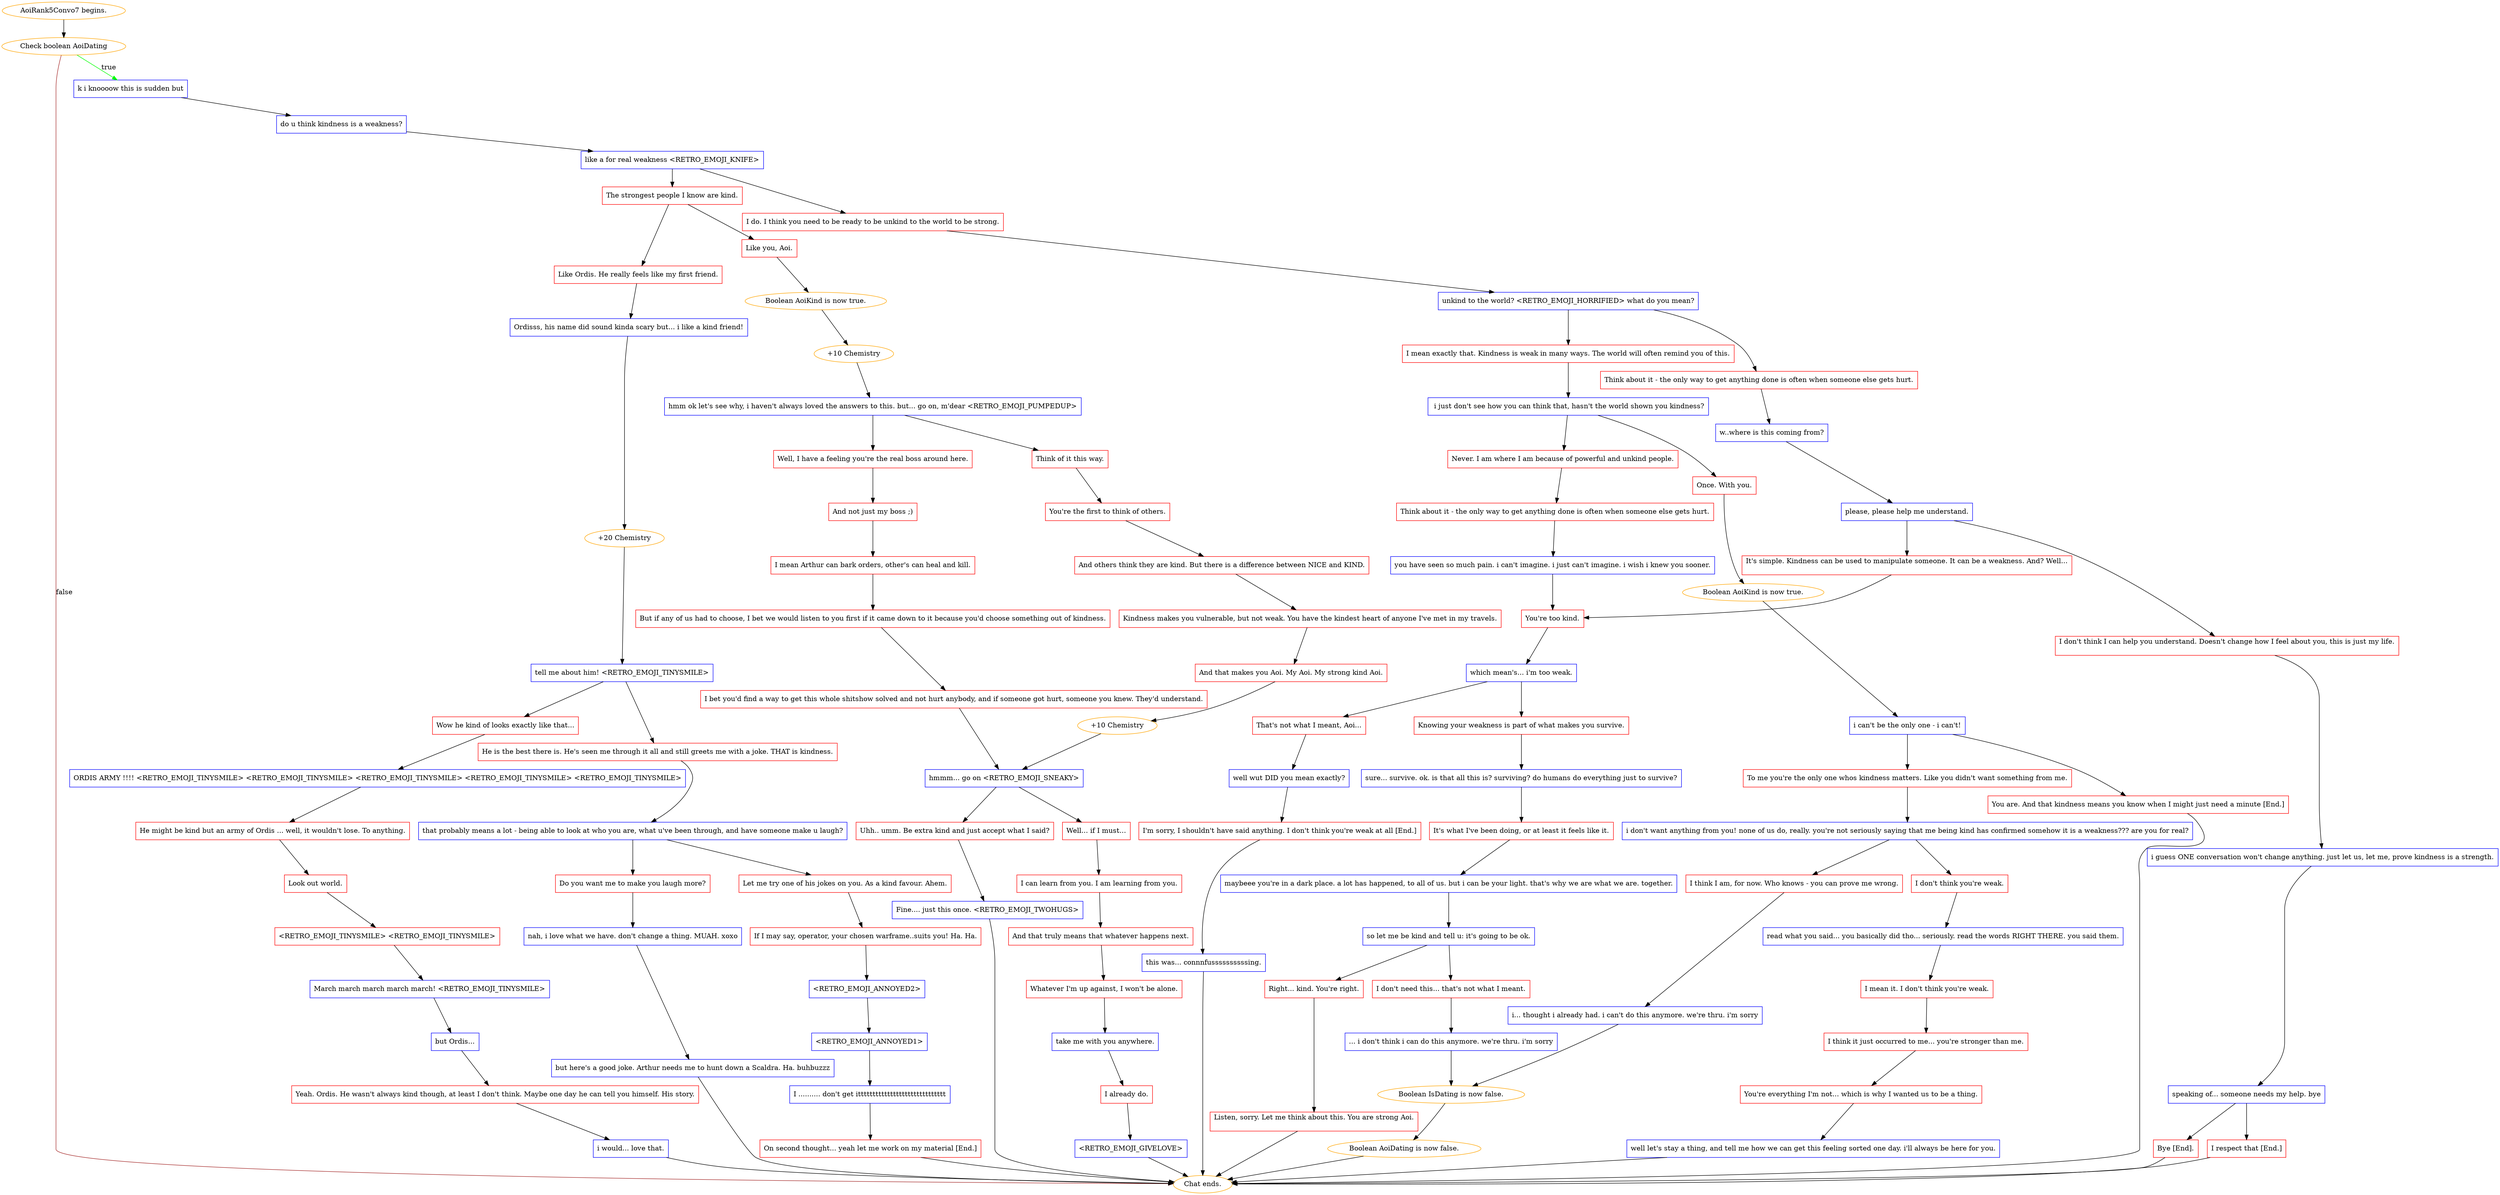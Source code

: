 digraph {
	"AoiRank5Convo7 begins." [color=orange];
		"AoiRank5Convo7 begins." -> 1319;
	1319 [label="Check boolean AoiDating",color=orange];
		1319 -> 1321 [label=true,color=green];
		1319 -> "Chat ends." [label=false,color=brown];
	1321 [label="k i knoooow this is sudden but",shape=box,color=blue];
		1321 -> 1322;
	"Chat ends." [color=orange];
	1322 [label="do u think kindness is a weakness?",shape=box,color=blue];
		1322 -> 1323;
	1323 [label="like a for real weakness <RETRO_EMOJI_KNIFE>",shape=box,color=blue];
		1323 -> 1324;
		1323 -> 1325;
	1324 [label="The strongest people I know are kind.",shape=box,color=red];
		1324 -> 1326;
		1324 -> 1329;
	1325 [label="I do. I think you need to be ready to be unkind to the world to be strong.",shape=box,color=red];
		1325 -> 1380;
	1326 [label="Like you, Aoi.",shape=box,color=red];
		1326 -> "/EE/Types/Engine/SetBooleanDialogueNode:AoiKind:1331";
	1329 [label="Like Ordis. He really feels like my first friend.",shape=box,color=red];
		1329 -> 1354;
	1380 [label="unkind to the world? <RETRO_EMOJI_HORRIFIED> what do you mean?",shape=box,color=blue];
		1380 -> 1381;
		1380 -> 1382;
	"/EE/Types/Engine/SetBooleanDialogueNode:AoiKind:1331" [label="Boolean AoiKind is now true.",color=orange];
		"/EE/Types/Engine/SetBooleanDialogueNode:AoiKind:1331" -> 1331;
	1354 [label="Ordisss, his name did sound kinda scary but... i like a kind friend!",shape=box,color=blue];
		1354 -> 1355;
	1381 [label="I mean exactly that. Kindness is weak in many ways. The world will often remind you of this.",shape=box,color=red];
		1381 -> 1383;
	1382 [label="Think about it - the only way to get anything done is often when someone else gets hurt.",shape=box,color=red];
		1382 -> 1384;
	1331 [label="+10 Chemistry",color=orange];
		1331 -> 1330;
	1355 [label="+20 Chemistry",color=orange];
		1355 -> 1356;
	1383 [label=" i just don't see how you can think that, hasn't the world shown you kindness?",shape=box,color=blue];
		1383 -> 1385;
		1383 -> 1386;
	1384 [label="w..where is this coming from?",shape=box,color=blue];
		1384 -> 1428;
	1330 [label="hmm ok let's see why, i haven't always loved the answers to this. but... go on, m'dear <RETRO_EMOJI_PUMPEDUP>",shape=box,color=blue];
		1330 -> 1332;
		1330 -> 1333;
	1356 [label="tell me about him! <RETRO_EMOJI_TINYSMILE>",shape=box,color=blue];
		1356 -> 1357;
		1356 -> 1359;
	1385 [label="Once. With you.",shape=box,color=red];
		1385 -> "/EE/Types/Engine/SetBooleanDialogueNode:AoiKind:1389";
	1386 [label="Never. I am where I am because of powerful and unkind people.",shape=box,color=red];
		1386 -> 1406;
	1428 [label="please, please help me understand.",shape=box,color=blue];
		1428 -> 1429;
		1428 -> 1430;
	1332 [label="Think of it this way.",shape=box,color=red];
		1332 -> 1334;
	1333 [label="Well, I have a feeling you're the real boss around here.",shape=box,color=red];
		1333 -> 1335;
	1357 [label="Wow he kind of looks exactly like that...",shape=box,color=red];
		1357 -> 1358;
	1359 [label="He is the best there is. He's seen me through it all and still greets me with a joke. THAT is kindness.",shape=box,color=red];
		1359 -> 1360;
	"/EE/Types/Engine/SetBooleanDialogueNode:AoiKind:1389" [label="Boolean AoiKind is now true.",color=orange];
		"/EE/Types/Engine/SetBooleanDialogueNode:AoiKind:1389" -> 1389;
	1406 [label="Think about it - the only way to get anything done is often when someone else gets hurt.",shape=box,color=red];
		1406 -> 1407;
	1429 [label="It's simple. Kindness can be used to manipulate someone. It can be a weakness. And? Well...
",shape=box,color=red];
		1429 -> 1408;
	1430 [label="I don't think I can help you understand. Doesn't change how I feel about you, this is just my life.
",shape=box,color=red];
		1430 -> 1431;
	1334 [label="You're the first to think of others.",shape=box,color=red];
		1334 -> 1336;
	1335 [label="And not just my boss ;)",shape=box,color=red];
		1335 -> 1337;
	1358 [label="ORDIS ARMY !!!! <RETRO_EMOJI_TINYSMILE> <RETRO_EMOJI_TINYSMILE> <RETRO_EMOJI_TINYSMILE> <RETRO_EMOJI_TINYSMILE> <RETRO_EMOJI_TINYSMILE>",shape=box,color=blue];
		1358 -> 1361;
	1360 [label="that probably means a lot - being able to look at who you are, what u've been through, and have someone make u laugh?",shape=box,color=blue];
		1360 -> 1369;
		1360 -> 1370;
	1389 [label="i can't be the only one - i can't!",shape=box,color=blue];
		1389 -> 1390;
		1389 -> 1391;
	1407 [label="you have seen so much pain. i can't imagine. i just can't imagine. i wish i knew you sooner.",shape=box,color=blue];
		1407 -> 1408;
	1408 [label="You're too kind.",shape=box,color=red];
		1408 -> 1409;
	1431 [label="i guess ONE conversation won't change anything. just let us, let me, prove kindness is a strength.",shape=box,color=blue];
		1431 -> 1432;
	1336 [label="And others think they are kind. But there is a difference between NICE and KIND.",shape=box,color=red];
		1336 -> 1338;
	1337 [label="I mean Arthur can bark orders, other's can heal and kill.",shape=box,color=red];
		1337 -> 1339;
	1361 [label="He might be kind but an army of Ordis ... well, it wouldn't lose. To anything.",shape=box,color=red];
		1361 -> 1362;
	1369 [label="Do you want me to make you laugh more?",shape=box,color=red];
		1369 -> 1371;
	1370 [label="Let me try one of his jokes on you. As a kind favour. Ahem.",shape=box,color=red];
		1370 -> 1374;
	1390 [label="To me you're the only one whos kindness matters. Like you didn't want something from me.",shape=box,color=red];
		1390 -> 1393;
	1391 [label="You are. And that kindness means you know when I might just need a minute [End.]",shape=box,color=red];
		1391 -> "Chat ends.";
	1409 [label="which mean's... i'm too weak.",shape=box,color=blue];
		1409 -> 1410;
		1409 -> 1411;
	1432 [label="speaking of... someone needs my help. bye",shape=box,color=blue];
		1432 -> 1433;
		1432 -> 1434;
	1338 [label="Kindness makes you vulnerable, but not weak. You have the kindest heart of anyone I've met in my travels.",shape=box,color=red];
		1338 -> 1438;
	1339 [label="But if any of us had to choose, I bet we would listen to you first if it came down to it because you'd choose something out of kindness.",shape=box,color=red];
		1339 -> 1341;
	1362 [label="Look out world.",shape=box,color=red];
		1362 -> 1363;
	1371 [label="nah, i love what we have. don't change a thing. MUAH. xoxo",shape=box,color=blue];
		1371 -> 1372;
	1374 [label="If I may say, operator, your chosen warframe..suits you! Ha. Ha.",shape=box,color=red];
		1374 -> 1375;
	1393 [label="i don't want anything from you! none of us do, really. you're not seriously saying that me being kind has confirmed somehow it is a weakness??? are you for real?",shape=box,color=blue];
		1393 -> 1394;
		1393 -> 1395;
	1410 [label="That's not what I meant, Aoi...",shape=box,color=red];
		1410 -> 1412;
	1411 [label="Knowing your weakness is part of what makes you survive.",shape=box,color=red];
		1411 -> 1416;
	1433 [label="I respect that [End.]",shape=box,color=red];
		1433 -> "Chat ends.";
	1434 [label="Bye [End].",shape=box,color=red];
		1434 -> "Chat ends.";
	1438 [label="And that makes you Aoi. My Aoi. My strong kind Aoi.",shape=box,color=red];
		1438 -> 1340;
	1341 [label="I bet you'd find a way to get this whole shitshow solved and not hurt anybody, and if someone got hurt, someone you knew. They'd understand.",shape=box,color=red];
		1341 -> 1342;
	1363 [label="<RETRO_EMOJI_TINYSMILE> <RETRO_EMOJI_TINYSMILE>",shape=box,color=red];
		1363 -> 1364;
	1372 [label="but here's a good joke. Arthur needs me to hunt down a Scaldra. Ha. buhbuzzz",shape=box,color=blue];
		1372 -> "Chat ends.";
	1375 [label="<RETRO_EMOJI_ANNOYED2>",shape=box,color=blue];
		1375 -> 1376;
	1394 [label="I think I am, for now. Who knows - you can prove me wrong.",shape=box,color=red];
		1394 -> 1396;
	1395 [label="I don't think you're weak.",shape=box,color=red];
		1395 -> 1400;
	1412 [label="well wut DID you mean exactly?",shape=box,color=blue];
		1412 -> 1413;
	1416 [label="sure... survive. ok. is that all this is? surviving? do humans do everything just to survive?",shape=box,color=blue];
		1416 -> 1417;
	1340 [label="+10 Chemistry",color=orange];
		1340 -> 1342;
	1342 [label="hmmm... go on <RETRO_EMOJI_SNEAKY>",shape=box,color=blue];
		1342 -> 1343;
		1342 -> 1344;
	1364 [label="March march march march march! <RETRO_EMOJI_TINYSMILE>",shape=box,color=blue];
		1364 -> 1365;
	1376 [label="<RETRO_EMOJI_ANNOYED1>",shape=box,color=blue];
		1376 -> 1377;
	1396 [label="i... thought i already had. i can't do this anymore. we're thru. i'm sorry",shape=box,color=blue];
		1396 -> "/EE/Types/Engine/ResetBooleanDialogueNode:IsDating:/EE/Types/Engine/ResetBooleanDialogueNode:AoiDating:Chat ends.";
	1400 [label="read what you said... you basically did tho... seriously. read the words RIGHT THERE. you said them.",shape=box,color=blue];
		1400 -> 1401;
	1413 [label="I'm sorry, I shouldn't have said anything. I don't think you're weak at all [End.]",shape=box,color=red];
		1413 -> 1414;
	1417 [label="It's what I've been doing, or at least it feels like it.",shape=box,color=red];
		1417 -> 1418;
	1343 [label="Uhh.. umm. Be extra kind and just accept what I said?",shape=box,color=red];
		1343 -> 1345;
	1344 [label="Well... if I must...",shape=box,color=red];
		1344 -> 1347;
	1365 [label="but Ordis...",shape=box,color=blue];
		1365 -> 1366;
	1377 [label="I .......... don't get itttttttttttttttttttttttttttttt",shape=box,color=blue];
		1377 -> 1378;
	"/EE/Types/Engine/ResetBooleanDialogueNode:IsDating:/EE/Types/Engine/ResetBooleanDialogueNode:AoiDating:Chat ends." [label="Boolean IsDating is now false.",color=orange];
		"/EE/Types/Engine/ResetBooleanDialogueNode:IsDating:/EE/Types/Engine/ResetBooleanDialogueNode:AoiDating:Chat ends." -> "/EE/Types/Engine/ResetBooleanDialogueNode:AoiDating:Chat ends.";
	1401 [label="I mean it. I don't think you're weak.",shape=box,color=red];
		1401 -> 1402;
	1414 [label="this was... connnfussssssssssing.",shape=box,color=blue];
		1414 -> "Chat ends.";
	1418 [label="maybeee you're in a dark place. a lot has happened, to all of us. but i can be your light. that's why we are what we are. together.",shape=box,color=blue];
		1418 -> 1419;
	1345 [label="Fine.... just this once. <RETRO_EMOJI_TWOHUGS>",shape=box,color=blue];
		1345 -> "Chat ends.";
	1347 [label="I can learn from you. I am learning from you.",shape=box,color=red];
		1347 -> 1348;
	1366 [label="Yeah. Ordis. He wasn't always kind though, at least I don't think. Maybe one day he can tell you himself. His story.",shape=box,color=red];
		1366 -> 1367;
	1378 [label="On second thought... yeah let me work on my material [End.]",shape=box,color=red];
		1378 -> "Chat ends.";
	"/EE/Types/Engine/ResetBooleanDialogueNode:AoiDating:Chat ends." [label="Boolean AoiDating is now false.",color=orange];
		"/EE/Types/Engine/ResetBooleanDialogueNode:AoiDating:Chat ends." -> "Chat ends.";
	1402 [label="I think it just occurred to me... you're stronger than me.",shape=box,color=red];
		1402 -> 1403;
	1419 [label="so let me be kind and tell u: it's going to be ok.",shape=box,color=blue];
		1419 -> 1420;
		1419 -> 1421;
	1348 [label="And that truly means that whatever happens next.",shape=box,color=red];
		1348 -> 1349;
	1367 [label="i would... love that.",shape=box,color=blue];
		1367 -> "Chat ends.";
	1403 [label="You're everything I'm not... which is why I wanted us to be a thing.",shape=box,color=red];
		1403 -> 1404;
	1420 [label="Right... kind. You're right.",shape=box,color=red];
		1420 -> 1422;
	1421 [label="I don't need this... that's not what I meant.",shape=box,color=red];
		1421 -> 1424;
	1349 [label="Whatever I'm up against, I won't be alone.",shape=box,color=red];
		1349 -> 1350;
	1404 [label="well let's stay a thing, and tell me how we can get this feeling sorted one day. i'll always be here for you.",shape=box,color=blue];
		1404 -> "Chat ends.";
	1422 [label="Listen, sorry. Let me think about this. You are strong Aoi.
",shape=box,color=red];
		1422 -> "Chat ends.";
	1424 [label="... i don't think i can do this anymore. we're thru. i'm sorry",shape=box,color=blue];
		1424 -> "/EE/Types/Engine/ResetBooleanDialogueNode:IsDating:/EE/Types/Engine/ResetBooleanDialogueNode:AoiDating:Chat ends.";
	1350 [label="take me with you anywhere.",shape=box,color=blue];
		1350 -> 1351;
	1351 [label="I already do.",shape=box,color=red];
		1351 -> 1352;
	1352 [label="<RETRO_EMOJI_GIVELOVE>",shape=box,color=blue];
		1352 -> "Chat ends.";
}
